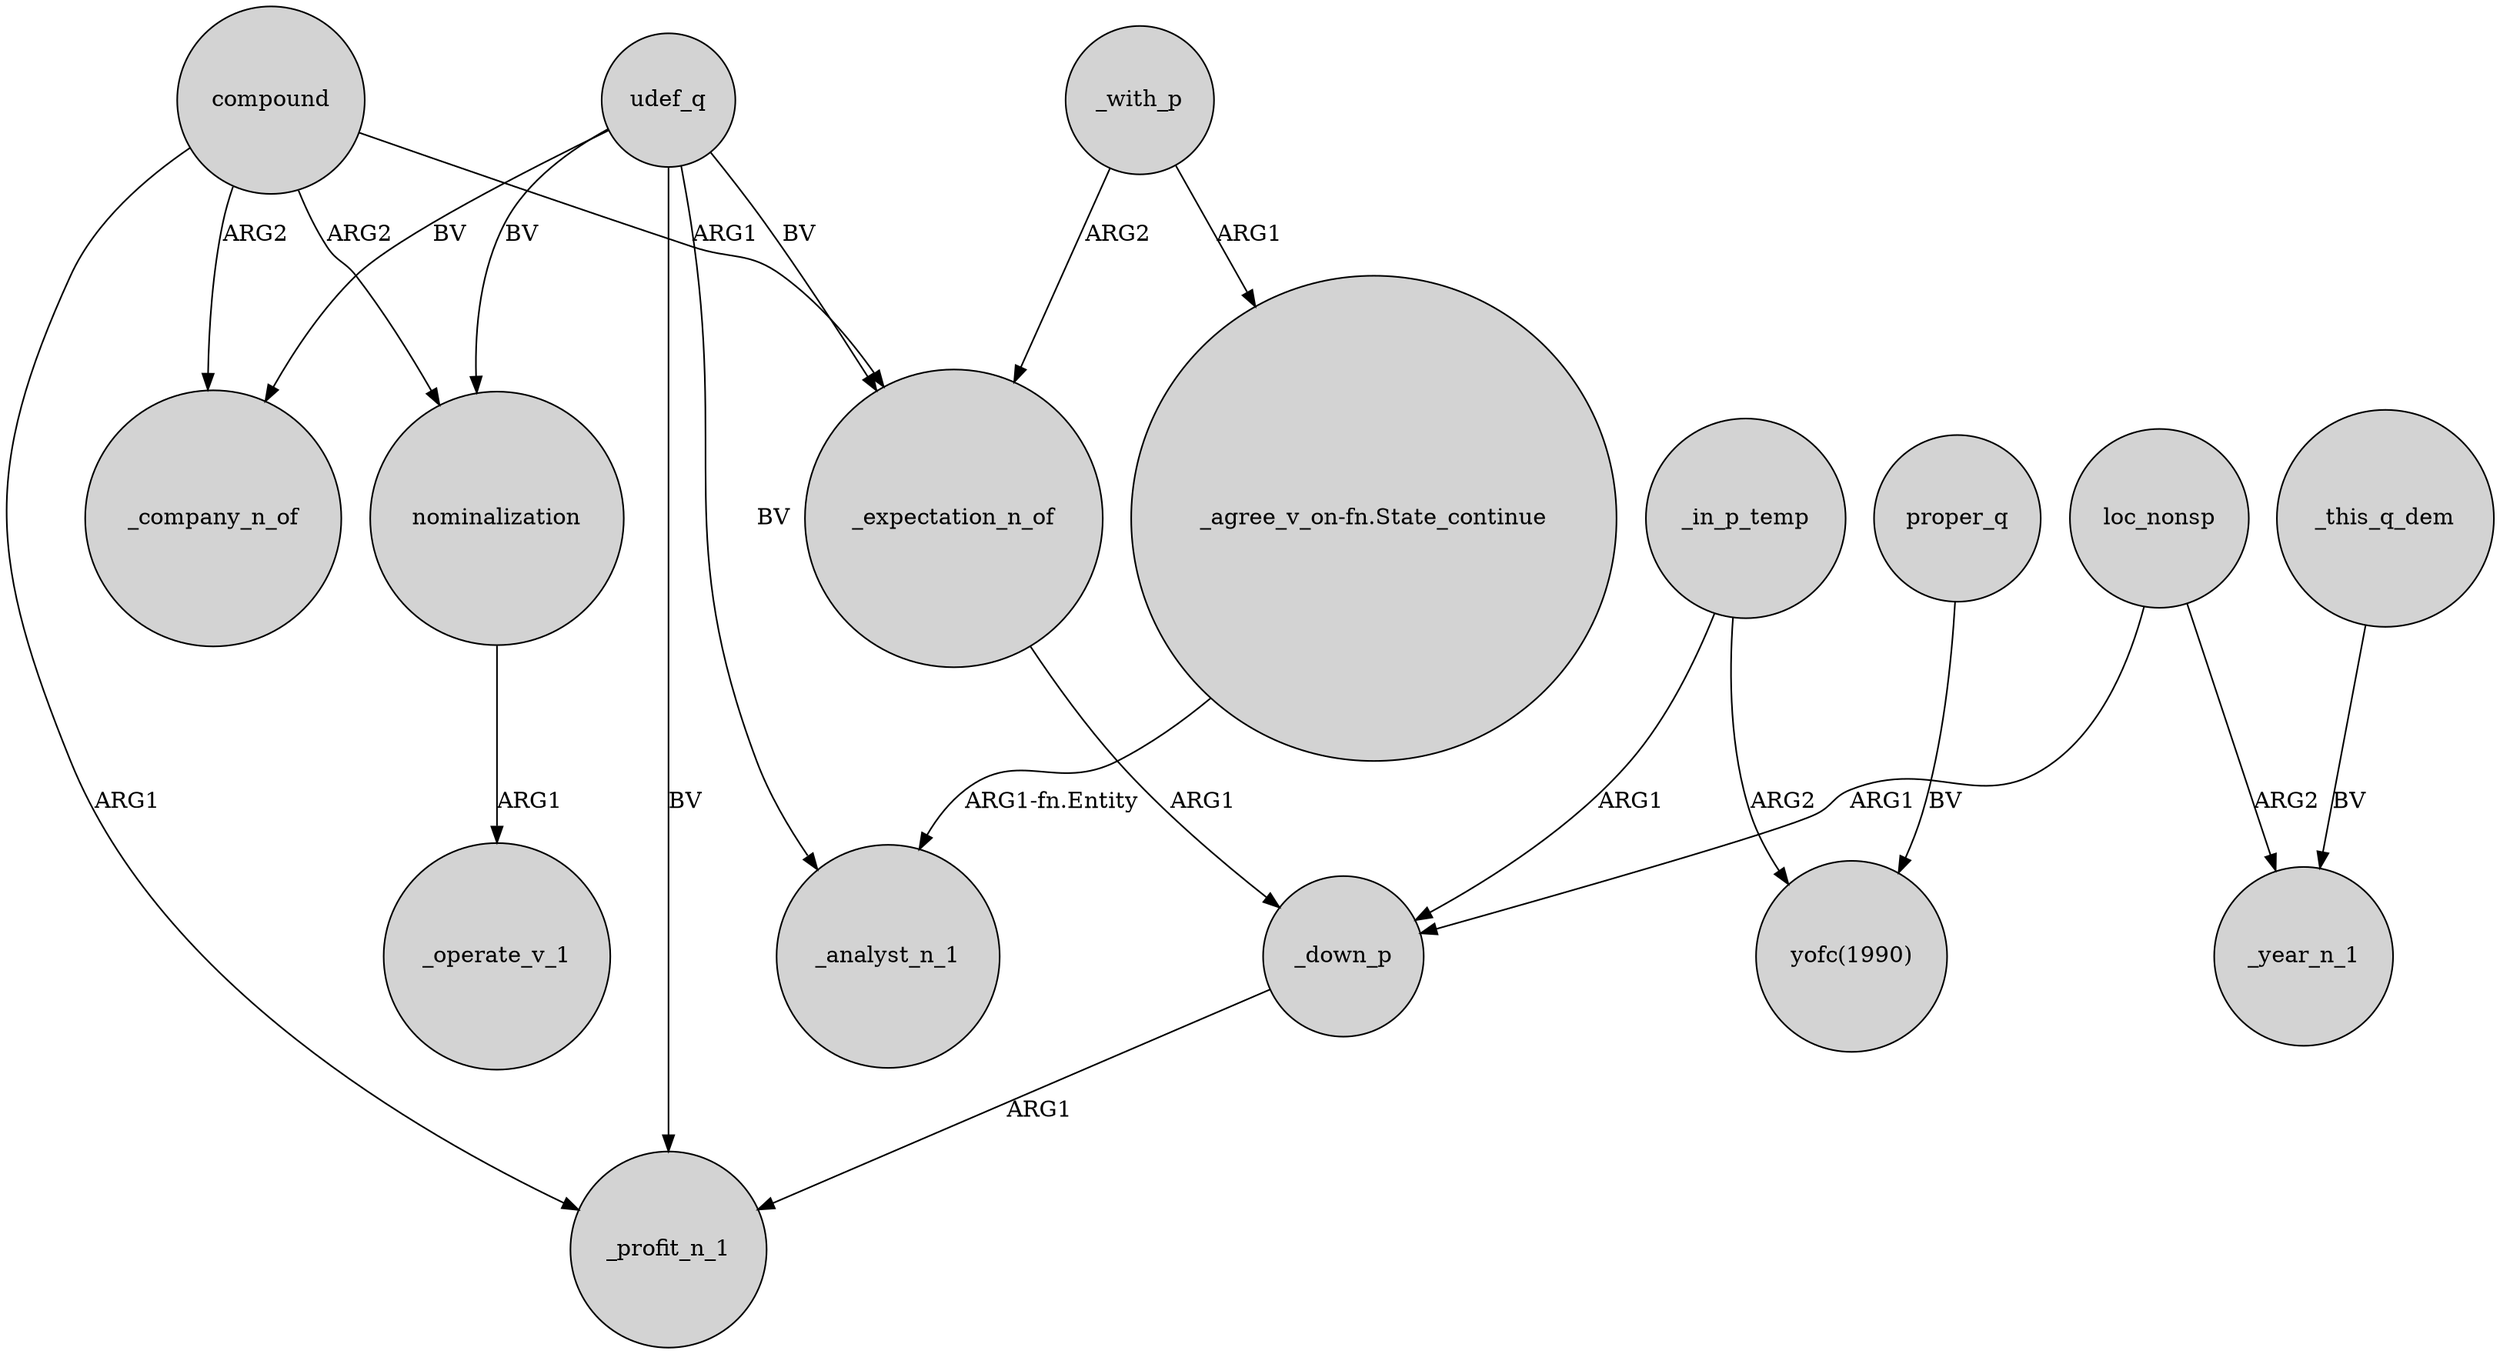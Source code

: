 digraph {
	node [shape=circle style=filled]
	compound -> _expectation_n_of [label=ARG1]
	"_agree_v_on-fn.State_continue" -> _analyst_n_1 [label="ARG1-fn.Entity"]
	udef_q -> _analyst_n_1 [label=BV]
	_in_p_temp -> _down_p [label=ARG1]
	udef_q -> nominalization [label=BV]
	nominalization -> _operate_v_1 [label=ARG1]
	udef_q -> _profit_n_1 [label=BV]
	compound -> _company_n_of [label=ARG2]
	loc_nonsp -> _year_n_1 [label=ARG2]
	_with_p -> "_agree_v_on-fn.State_continue" [label=ARG1]
	compound -> nominalization [label=ARG2]
	_with_p -> _expectation_n_of [label=ARG2]
	udef_q -> _expectation_n_of [label=BV]
	udef_q -> _company_n_of [label=BV]
	compound -> _profit_n_1 [label=ARG1]
	_this_q_dem -> _year_n_1 [label=BV]
	_expectation_n_of -> _down_p [label=ARG1]
	proper_q -> "yofc(1990)" [label=BV]
	_down_p -> _profit_n_1 [label=ARG1]
	_in_p_temp -> "yofc(1990)" [label=ARG2]
	loc_nonsp -> _down_p [label=ARG1]
}
